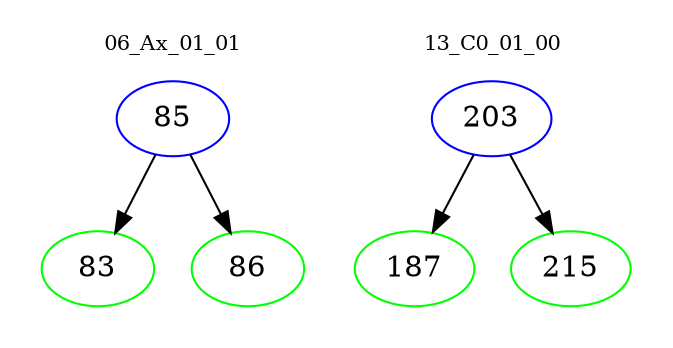 digraph{
subgraph cluster_0 {
color = white
label = "06_Ax_01_01";
fontsize=10;
T0_85 [label="85", color="blue"]
T0_85 -> T0_83 [color="black"]
T0_83 [label="83", color="green"]
T0_85 -> T0_86 [color="black"]
T0_86 [label="86", color="green"]
}
subgraph cluster_1 {
color = white
label = "13_C0_01_00";
fontsize=10;
T1_203 [label="203", color="blue"]
T1_203 -> T1_187 [color="black"]
T1_187 [label="187", color="green"]
T1_203 -> T1_215 [color="black"]
T1_215 [label="215", color="green"]
}
}
